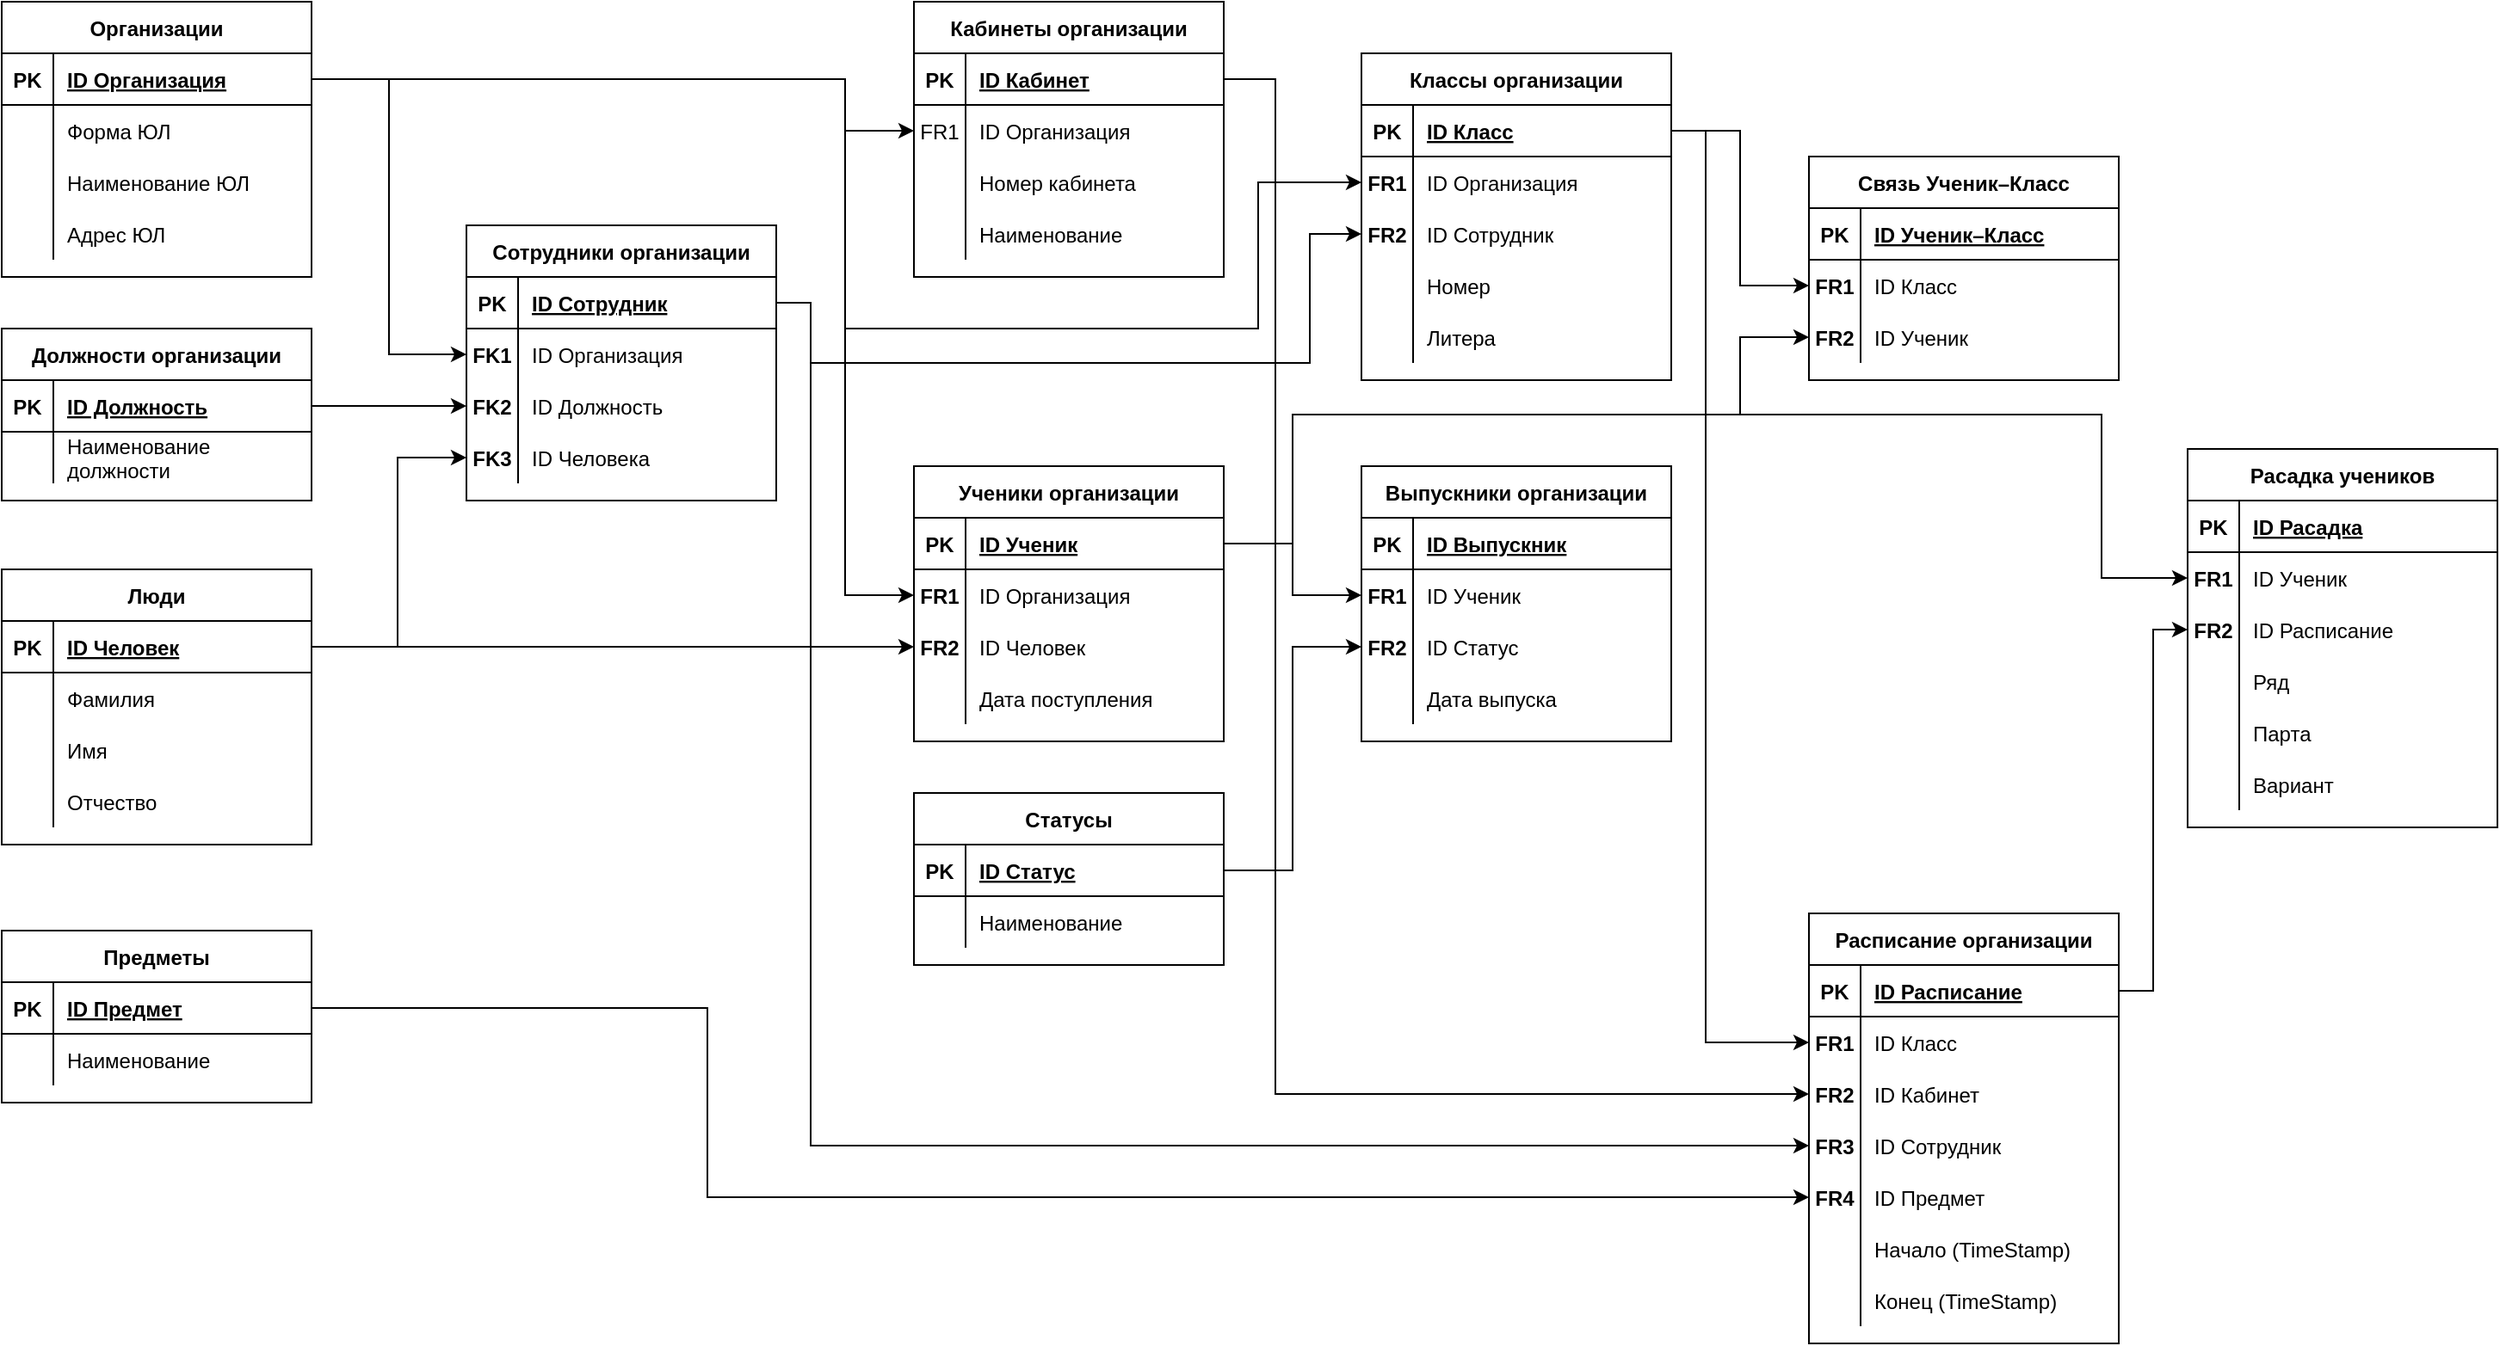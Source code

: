 <mxfile version="20.3.0" type="device"><diagram id="6P9uqz8-9Wtt4rsZdRzp" name="Страница 1"><mxGraphModel dx="1298" dy="945" grid="1" gridSize="10" guides="1" tooltips="1" connect="1" arrows="1" fold="1" page="1" pageScale="1" pageWidth="827" pageHeight="1169" background="#ffffff" math="0" shadow="0"><root><mxCell id="0"/><mxCell id="1" parent="0"/><mxCell id="CgBOuyueASJCzzArs4u8-1" value="Люди" style="shape=table;startSize=30;container=1;collapsible=1;childLayout=tableLayout;fixedRows=1;rowLines=0;fontStyle=1;align=center;resizeLast=1;" vertex="1" parent="1"><mxGeometry x="70" y="340" width="180" height="160" as="geometry"/></mxCell><mxCell id="CgBOuyueASJCzzArs4u8-2" value="" style="shape=tableRow;horizontal=0;startSize=0;swimlaneHead=0;swimlaneBody=0;fillColor=none;collapsible=0;dropTarget=0;points=[[0,0.5],[1,0.5]];portConstraint=eastwest;top=0;left=0;right=0;bottom=1;" vertex="1" parent="CgBOuyueASJCzzArs4u8-1"><mxGeometry y="30" width="180" height="30" as="geometry"/></mxCell><mxCell id="CgBOuyueASJCzzArs4u8-3" value="PK" style="shape=partialRectangle;connectable=0;fillColor=none;top=0;left=0;bottom=0;right=0;fontStyle=1;overflow=hidden;" vertex="1" parent="CgBOuyueASJCzzArs4u8-2"><mxGeometry width="30" height="30" as="geometry"><mxRectangle width="30" height="30" as="alternateBounds"/></mxGeometry></mxCell><mxCell id="CgBOuyueASJCzzArs4u8-4" value="ID Человек" style="shape=partialRectangle;connectable=0;fillColor=none;top=0;left=0;bottom=0;right=0;align=left;spacingLeft=6;fontStyle=5;overflow=hidden;" vertex="1" parent="CgBOuyueASJCzzArs4u8-2"><mxGeometry x="30" width="150" height="30" as="geometry"><mxRectangle width="150" height="30" as="alternateBounds"/></mxGeometry></mxCell><mxCell id="CgBOuyueASJCzzArs4u8-5" value="" style="shape=tableRow;horizontal=0;startSize=0;swimlaneHead=0;swimlaneBody=0;fillColor=none;collapsible=0;dropTarget=0;points=[[0,0.5],[1,0.5]];portConstraint=eastwest;top=0;left=0;right=0;bottom=0;" vertex="1" parent="CgBOuyueASJCzzArs4u8-1"><mxGeometry y="60" width="180" height="30" as="geometry"/></mxCell><mxCell id="CgBOuyueASJCzzArs4u8-6" value="" style="shape=partialRectangle;connectable=0;fillColor=none;top=0;left=0;bottom=0;right=0;editable=1;overflow=hidden;" vertex="1" parent="CgBOuyueASJCzzArs4u8-5"><mxGeometry width="30" height="30" as="geometry"><mxRectangle width="30" height="30" as="alternateBounds"/></mxGeometry></mxCell><mxCell id="CgBOuyueASJCzzArs4u8-7" value="Фамилия" style="shape=partialRectangle;connectable=0;fillColor=none;top=0;left=0;bottom=0;right=0;align=left;spacingLeft=6;overflow=hidden;" vertex="1" parent="CgBOuyueASJCzzArs4u8-5"><mxGeometry x="30" width="150" height="30" as="geometry"><mxRectangle width="150" height="30" as="alternateBounds"/></mxGeometry></mxCell><mxCell id="CgBOuyueASJCzzArs4u8-8" value="" style="shape=tableRow;horizontal=0;startSize=0;swimlaneHead=0;swimlaneBody=0;fillColor=none;collapsible=0;dropTarget=0;points=[[0,0.5],[1,0.5]];portConstraint=eastwest;top=0;left=0;right=0;bottom=0;" vertex="1" parent="CgBOuyueASJCzzArs4u8-1"><mxGeometry y="90" width="180" height="30" as="geometry"/></mxCell><mxCell id="CgBOuyueASJCzzArs4u8-9" value="" style="shape=partialRectangle;connectable=0;fillColor=none;top=0;left=0;bottom=0;right=0;editable=1;overflow=hidden;" vertex="1" parent="CgBOuyueASJCzzArs4u8-8"><mxGeometry width="30" height="30" as="geometry"><mxRectangle width="30" height="30" as="alternateBounds"/></mxGeometry></mxCell><mxCell id="CgBOuyueASJCzzArs4u8-10" value="Имя" style="shape=partialRectangle;connectable=0;fillColor=none;top=0;left=0;bottom=0;right=0;align=left;spacingLeft=6;overflow=hidden;" vertex="1" parent="CgBOuyueASJCzzArs4u8-8"><mxGeometry x="30" width="150" height="30" as="geometry"><mxRectangle width="150" height="30" as="alternateBounds"/></mxGeometry></mxCell><mxCell id="CgBOuyueASJCzzArs4u8-11" value="" style="shape=tableRow;horizontal=0;startSize=0;swimlaneHead=0;swimlaneBody=0;fillColor=none;collapsible=0;dropTarget=0;points=[[0,0.5],[1,0.5]];portConstraint=eastwest;top=0;left=0;right=0;bottom=0;" vertex="1" parent="CgBOuyueASJCzzArs4u8-1"><mxGeometry y="120" width="180" height="30" as="geometry"/></mxCell><mxCell id="CgBOuyueASJCzzArs4u8-12" value="" style="shape=partialRectangle;connectable=0;fillColor=none;top=0;left=0;bottom=0;right=0;editable=1;overflow=hidden;" vertex="1" parent="CgBOuyueASJCzzArs4u8-11"><mxGeometry width="30" height="30" as="geometry"><mxRectangle width="30" height="30" as="alternateBounds"/></mxGeometry></mxCell><mxCell id="CgBOuyueASJCzzArs4u8-13" value="Отчество" style="shape=partialRectangle;connectable=0;fillColor=none;top=0;left=0;bottom=0;right=0;align=left;spacingLeft=6;overflow=hidden;" vertex="1" parent="CgBOuyueASJCzzArs4u8-11"><mxGeometry x="30" width="150" height="30" as="geometry"><mxRectangle width="150" height="30" as="alternateBounds"/></mxGeometry></mxCell><mxCell id="CgBOuyueASJCzzArs4u8-14" value="Организации" style="shape=table;startSize=30;container=1;collapsible=1;childLayout=tableLayout;fixedRows=1;rowLines=0;fontStyle=1;align=center;resizeLast=1;" vertex="1" parent="1"><mxGeometry x="70" y="10" width="180" height="160" as="geometry"/></mxCell><mxCell id="CgBOuyueASJCzzArs4u8-15" value="" style="shape=tableRow;horizontal=0;startSize=0;swimlaneHead=0;swimlaneBody=0;fillColor=none;collapsible=0;dropTarget=0;points=[[0,0.5],[1,0.5]];portConstraint=eastwest;top=0;left=0;right=0;bottom=1;" vertex="1" parent="CgBOuyueASJCzzArs4u8-14"><mxGeometry y="30" width="180" height="30" as="geometry"/></mxCell><mxCell id="CgBOuyueASJCzzArs4u8-16" value="PK" style="shape=partialRectangle;connectable=0;fillColor=none;top=0;left=0;bottom=0;right=0;fontStyle=1;overflow=hidden;" vertex="1" parent="CgBOuyueASJCzzArs4u8-15"><mxGeometry width="30" height="30" as="geometry"><mxRectangle width="30" height="30" as="alternateBounds"/></mxGeometry></mxCell><mxCell id="CgBOuyueASJCzzArs4u8-17" value="ID Организация" style="shape=partialRectangle;connectable=0;fillColor=none;top=0;left=0;bottom=0;right=0;align=left;spacingLeft=6;fontStyle=5;overflow=hidden;" vertex="1" parent="CgBOuyueASJCzzArs4u8-15"><mxGeometry x="30" width="150" height="30" as="geometry"><mxRectangle width="150" height="30" as="alternateBounds"/></mxGeometry></mxCell><mxCell id="CgBOuyueASJCzzArs4u8-18" value="" style="shape=tableRow;horizontal=0;startSize=0;swimlaneHead=0;swimlaneBody=0;fillColor=none;collapsible=0;dropTarget=0;points=[[0,0.5],[1,0.5]];portConstraint=eastwest;top=0;left=0;right=0;bottom=0;" vertex="1" parent="CgBOuyueASJCzzArs4u8-14"><mxGeometry y="60" width="180" height="30" as="geometry"/></mxCell><mxCell id="CgBOuyueASJCzzArs4u8-19" value="" style="shape=partialRectangle;connectable=0;fillColor=none;top=0;left=0;bottom=0;right=0;editable=1;overflow=hidden;" vertex="1" parent="CgBOuyueASJCzzArs4u8-18"><mxGeometry width="30" height="30" as="geometry"><mxRectangle width="30" height="30" as="alternateBounds"/></mxGeometry></mxCell><mxCell id="CgBOuyueASJCzzArs4u8-20" value="Форма ЮЛ" style="shape=partialRectangle;connectable=0;fillColor=none;top=0;left=0;bottom=0;right=0;align=left;spacingLeft=6;overflow=hidden;" vertex="1" parent="CgBOuyueASJCzzArs4u8-18"><mxGeometry x="30" width="150" height="30" as="geometry"><mxRectangle width="150" height="30" as="alternateBounds"/></mxGeometry></mxCell><mxCell id="CgBOuyueASJCzzArs4u8-21" value="" style="shape=tableRow;horizontal=0;startSize=0;swimlaneHead=0;swimlaneBody=0;fillColor=none;collapsible=0;dropTarget=0;points=[[0,0.5],[1,0.5]];portConstraint=eastwest;top=0;left=0;right=0;bottom=0;" vertex="1" parent="CgBOuyueASJCzzArs4u8-14"><mxGeometry y="90" width="180" height="30" as="geometry"/></mxCell><mxCell id="CgBOuyueASJCzzArs4u8-22" value="" style="shape=partialRectangle;connectable=0;fillColor=none;top=0;left=0;bottom=0;right=0;editable=1;overflow=hidden;" vertex="1" parent="CgBOuyueASJCzzArs4u8-21"><mxGeometry width="30" height="30" as="geometry"><mxRectangle width="30" height="30" as="alternateBounds"/></mxGeometry></mxCell><mxCell id="CgBOuyueASJCzzArs4u8-23" value="Наименование ЮЛ" style="shape=partialRectangle;connectable=0;fillColor=none;top=0;left=0;bottom=0;right=0;align=left;spacingLeft=6;overflow=hidden;" vertex="1" parent="CgBOuyueASJCzzArs4u8-21"><mxGeometry x="30" width="150" height="30" as="geometry"><mxRectangle width="150" height="30" as="alternateBounds"/></mxGeometry></mxCell><mxCell id="CgBOuyueASJCzzArs4u8-24" value="" style="shape=tableRow;horizontal=0;startSize=0;swimlaneHead=0;swimlaneBody=0;fillColor=none;collapsible=0;dropTarget=0;points=[[0,0.5],[1,0.5]];portConstraint=eastwest;top=0;left=0;right=0;bottom=0;" vertex="1" parent="CgBOuyueASJCzzArs4u8-14"><mxGeometry y="120" width="180" height="30" as="geometry"/></mxCell><mxCell id="CgBOuyueASJCzzArs4u8-25" value="" style="shape=partialRectangle;connectable=0;fillColor=none;top=0;left=0;bottom=0;right=0;editable=1;overflow=hidden;" vertex="1" parent="CgBOuyueASJCzzArs4u8-24"><mxGeometry width="30" height="30" as="geometry"><mxRectangle width="30" height="30" as="alternateBounds"/></mxGeometry></mxCell><mxCell id="CgBOuyueASJCzzArs4u8-26" value="Адрес ЮЛ" style="shape=partialRectangle;connectable=0;fillColor=none;top=0;left=0;bottom=0;right=0;align=left;spacingLeft=6;overflow=hidden;" vertex="1" parent="CgBOuyueASJCzzArs4u8-24"><mxGeometry x="30" width="150" height="30" as="geometry"><mxRectangle width="150" height="30" as="alternateBounds"/></mxGeometry></mxCell><mxCell id="CgBOuyueASJCzzArs4u8-27" value="Должности организации" style="shape=table;startSize=30;container=1;collapsible=1;childLayout=tableLayout;fixedRows=1;rowLines=0;fontStyle=1;align=center;resizeLast=1;" vertex="1" parent="1"><mxGeometry x="70" y="200" width="180" height="100" as="geometry"/></mxCell><mxCell id="CgBOuyueASJCzzArs4u8-28" value="" style="shape=tableRow;horizontal=0;startSize=0;swimlaneHead=0;swimlaneBody=0;fillColor=none;collapsible=0;dropTarget=0;points=[[0,0.5],[1,0.5]];portConstraint=eastwest;top=0;left=0;right=0;bottom=1;" vertex="1" parent="CgBOuyueASJCzzArs4u8-27"><mxGeometry y="30" width="180" height="30" as="geometry"/></mxCell><mxCell id="CgBOuyueASJCzzArs4u8-29" value="PK" style="shape=partialRectangle;connectable=0;fillColor=none;top=0;left=0;bottom=0;right=0;fontStyle=1;overflow=hidden;" vertex="1" parent="CgBOuyueASJCzzArs4u8-28"><mxGeometry width="30" height="30" as="geometry"><mxRectangle width="30" height="30" as="alternateBounds"/></mxGeometry></mxCell><mxCell id="CgBOuyueASJCzzArs4u8-30" value="ID Должность" style="shape=partialRectangle;connectable=0;fillColor=none;top=0;left=0;bottom=0;right=0;align=left;spacingLeft=6;fontStyle=5;overflow=hidden;" vertex="1" parent="CgBOuyueASJCzzArs4u8-28"><mxGeometry x="30" width="150" height="30" as="geometry"><mxRectangle width="150" height="30" as="alternateBounds"/></mxGeometry></mxCell><mxCell id="CgBOuyueASJCzzArs4u8-31" value="" style="shape=tableRow;horizontal=0;startSize=0;swimlaneHead=0;swimlaneBody=0;fillColor=none;collapsible=0;dropTarget=0;points=[[0,0.5],[1,0.5]];portConstraint=eastwest;top=0;left=0;right=0;bottom=0;" vertex="1" parent="CgBOuyueASJCzzArs4u8-27"><mxGeometry y="60" width="180" height="30" as="geometry"/></mxCell><mxCell id="CgBOuyueASJCzzArs4u8-32" value="" style="shape=partialRectangle;connectable=0;fillColor=none;top=0;left=0;bottom=0;right=0;editable=1;overflow=hidden;" vertex="1" parent="CgBOuyueASJCzzArs4u8-31"><mxGeometry width="30" height="30" as="geometry"><mxRectangle width="30" height="30" as="alternateBounds"/></mxGeometry></mxCell><mxCell id="CgBOuyueASJCzzArs4u8-33" value="Наименование&#10;должности" style="shape=partialRectangle;connectable=0;fillColor=none;top=0;left=0;bottom=0;right=0;align=left;spacingLeft=6;overflow=hidden;" vertex="1" parent="CgBOuyueASJCzzArs4u8-31"><mxGeometry x="30" width="150" height="30" as="geometry"><mxRectangle width="150" height="30" as="alternateBounds"/></mxGeometry></mxCell><mxCell id="CgBOuyueASJCzzArs4u8-41" value="Сотрудники организации" style="shape=table;startSize=30;container=1;collapsible=1;childLayout=tableLayout;fixedRows=1;rowLines=0;fontStyle=1;align=center;resizeLast=1;" vertex="1" parent="1"><mxGeometry x="340" y="140" width="180" height="160" as="geometry"/></mxCell><mxCell id="CgBOuyueASJCzzArs4u8-42" value="" style="shape=tableRow;horizontal=0;startSize=0;swimlaneHead=0;swimlaneBody=0;fillColor=none;collapsible=0;dropTarget=0;points=[[0,0.5],[1,0.5]];portConstraint=eastwest;top=0;left=0;right=0;bottom=1;" vertex="1" parent="CgBOuyueASJCzzArs4u8-41"><mxGeometry y="30" width="180" height="30" as="geometry"/></mxCell><mxCell id="CgBOuyueASJCzzArs4u8-43" value="PK" style="shape=partialRectangle;connectable=0;fillColor=none;top=0;left=0;bottom=0;right=0;fontStyle=1;overflow=hidden;" vertex="1" parent="CgBOuyueASJCzzArs4u8-42"><mxGeometry width="30" height="30" as="geometry"><mxRectangle width="30" height="30" as="alternateBounds"/></mxGeometry></mxCell><mxCell id="CgBOuyueASJCzzArs4u8-44" value="ID Сотрудник" style="shape=partialRectangle;connectable=0;fillColor=none;top=0;left=0;bottom=0;right=0;align=left;spacingLeft=6;fontStyle=5;overflow=hidden;" vertex="1" parent="CgBOuyueASJCzzArs4u8-42"><mxGeometry x="30" width="150" height="30" as="geometry"><mxRectangle width="150" height="30" as="alternateBounds"/></mxGeometry></mxCell><mxCell id="CgBOuyueASJCzzArs4u8-45" value="" style="shape=tableRow;horizontal=0;startSize=0;swimlaneHead=0;swimlaneBody=0;fillColor=none;collapsible=0;dropTarget=0;points=[[0,0.5],[1,0.5]];portConstraint=eastwest;top=0;left=0;right=0;bottom=0;" vertex="1" parent="CgBOuyueASJCzzArs4u8-41"><mxGeometry y="60" width="180" height="30" as="geometry"/></mxCell><mxCell id="CgBOuyueASJCzzArs4u8-46" value="FK1" style="shape=partialRectangle;connectable=0;fillColor=none;top=0;left=0;bottom=0;right=0;editable=1;overflow=hidden;fontStyle=1" vertex="1" parent="CgBOuyueASJCzzArs4u8-45"><mxGeometry width="30" height="30" as="geometry"><mxRectangle width="30" height="30" as="alternateBounds"/></mxGeometry></mxCell><mxCell id="CgBOuyueASJCzzArs4u8-47" value="ID Организация" style="shape=partialRectangle;connectable=0;fillColor=none;top=0;left=0;bottom=0;right=0;align=left;spacingLeft=6;overflow=hidden;" vertex="1" parent="CgBOuyueASJCzzArs4u8-45"><mxGeometry x="30" width="150" height="30" as="geometry"><mxRectangle width="150" height="30" as="alternateBounds"/></mxGeometry></mxCell><mxCell id="CgBOuyueASJCzzArs4u8-48" value="" style="shape=tableRow;horizontal=0;startSize=0;swimlaneHead=0;swimlaneBody=0;fillColor=none;collapsible=0;dropTarget=0;points=[[0,0.5],[1,0.5]];portConstraint=eastwest;top=0;left=0;right=0;bottom=0;" vertex="1" parent="CgBOuyueASJCzzArs4u8-41"><mxGeometry y="90" width="180" height="30" as="geometry"/></mxCell><mxCell id="CgBOuyueASJCzzArs4u8-49" value="FK2" style="shape=partialRectangle;connectable=0;fillColor=none;top=0;left=0;bottom=0;right=0;editable=1;overflow=hidden;fontStyle=1" vertex="1" parent="CgBOuyueASJCzzArs4u8-48"><mxGeometry width="30" height="30" as="geometry"><mxRectangle width="30" height="30" as="alternateBounds"/></mxGeometry></mxCell><mxCell id="CgBOuyueASJCzzArs4u8-50" value="ID Должность" style="shape=partialRectangle;connectable=0;fillColor=none;top=0;left=0;bottom=0;right=0;align=left;spacingLeft=6;overflow=hidden;" vertex="1" parent="CgBOuyueASJCzzArs4u8-48"><mxGeometry x="30" width="150" height="30" as="geometry"><mxRectangle width="150" height="30" as="alternateBounds"/></mxGeometry></mxCell><mxCell id="CgBOuyueASJCzzArs4u8-51" value="" style="shape=tableRow;horizontal=0;startSize=0;swimlaneHead=0;swimlaneBody=0;fillColor=none;collapsible=0;dropTarget=0;points=[[0,0.5],[1,0.5]];portConstraint=eastwest;top=0;left=0;right=0;bottom=0;" vertex="1" parent="CgBOuyueASJCzzArs4u8-41"><mxGeometry y="120" width="180" height="30" as="geometry"/></mxCell><mxCell id="CgBOuyueASJCzzArs4u8-52" value="FK3" style="shape=partialRectangle;connectable=0;fillColor=none;top=0;left=0;bottom=0;right=0;editable=1;overflow=hidden;fontStyle=1" vertex="1" parent="CgBOuyueASJCzzArs4u8-51"><mxGeometry width="30" height="30" as="geometry"><mxRectangle width="30" height="30" as="alternateBounds"/></mxGeometry></mxCell><mxCell id="CgBOuyueASJCzzArs4u8-53" value="ID Человека" style="shape=partialRectangle;connectable=0;fillColor=none;top=0;left=0;bottom=0;right=0;align=left;spacingLeft=6;overflow=hidden;" vertex="1" parent="CgBOuyueASJCzzArs4u8-51"><mxGeometry x="30" width="150" height="30" as="geometry"><mxRectangle width="150" height="30" as="alternateBounds"/></mxGeometry></mxCell><mxCell id="CgBOuyueASJCzzArs4u8-54" style="edgeStyle=orthogonalEdgeStyle;rounded=0;orthogonalLoop=1;jettySize=auto;html=1;entryX=0;entryY=0.5;entryDx=0;entryDy=0;" edge="1" parent="1" source="CgBOuyueASJCzzArs4u8-15" target="CgBOuyueASJCzzArs4u8-45"><mxGeometry relative="1" as="geometry"/></mxCell><mxCell id="CgBOuyueASJCzzArs4u8-55" style="edgeStyle=orthogonalEdgeStyle;rounded=0;orthogonalLoop=1;jettySize=auto;html=1;entryX=0;entryY=0.5;entryDx=0;entryDy=0;" edge="1" parent="1" source="CgBOuyueASJCzzArs4u8-28" target="CgBOuyueASJCzzArs4u8-48"><mxGeometry relative="1" as="geometry"/></mxCell><mxCell id="CgBOuyueASJCzzArs4u8-56" style="edgeStyle=orthogonalEdgeStyle;rounded=0;orthogonalLoop=1;jettySize=auto;html=1;entryX=0;entryY=0.5;entryDx=0;entryDy=0;" edge="1" parent="1" source="CgBOuyueASJCzzArs4u8-2" target="CgBOuyueASJCzzArs4u8-51"><mxGeometry relative="1" as="geometry"><Array as="points"><mxPoint x="300" y="385"/><mxPoint x="300" y="275"/></Array></mxGeometry></mxCell><mxCell id="CgBOuyueASJCzzArs4u8-61" value="Ученики организации" style="shape=table;startSize=30;container=1;collapsible=1;childLayout=tableLayout;fixedRows=1;rowLines=0;fontStyle=1;align=center;resizeLast=1;" vertex="1" parent="1"><mxGeometry x="600" y="280" width="180" height="160" as="geometry"/></mxCell><mxCell id="CgBOuyueASJCzzArs4u8-62" value="" style="shape=tableRow;horizontal=0;startSize=0;swimlaneHead=0;swimlaneBody=0;fillColor=none;collapsible=0;dropTarget=0;points=[[0,0.5],[1,0.5]];portConstraint=eastwest;top=0;left=0;right=0;bottom=1;" vertex="1" parent="CgBOuyueASJCzzArs4u8-61"><mxGeometry y="30" width="180" height="30" as="geometry"/></mxCell><mxCell id="CgBOuyueASJCzzArs4u8-63" value="PK" style="shape=partialRectangle;connectable=0;fillColor=none;top=0;left=0;bottom=0;right=0;fontStyle=1;overflow=hidden;" vertex="1" parent="CgBOuyueASJCzzArs4u8-62"><mxGeometry width="30" height="30" as="geometry"><mxRectangle width="30" height="30" as="alternateBounds"/></mxGeometry></mxCell><mxCell id="CgBOuyueASJCzzArs4u8-64" value="ID Ученик" style="shape=partialRectangle;connectable=0;fillColor=none;top=0;left=0;bottom=0;right=0;align=left;spacingLeft=6;fontStyle=5;overflow=hidden;" vertex="1" parent="CgBOuyueASJCzzArs4u8-62"><mxGeometry x="30" width="150" height="30" as="geometry"><mxRectangle width="150" height="30" as="alternateBounds"/></mxGeometry></mxCell><mxCell id="CgBOuyueASJCzzArs4u8-65" value="" style="shape=tableRow;horizontal=0;startSize=0;swimlaneHead=0;swimlaneBody=0;fillColor=none;collapsible=0;dropTarget=0;points=[[0,0.5],[1,0.5]];portConstraint=eastwest;top=0;left=0;right=0;bottom=0;" vertex="1" parent="CgBOuyueASJCzzArs4u8-61"><mxGeometry y="60" width="180" height="30" as="geometry"/></mxCell><mxCell id="CgBOuyueASJCzzArs4u8-66" value="FR1" style="shape=partialRectangle;connectable=0;fillColor=none;top=0;left=0;bottom=0;right=0;editable=1;overflow=hidden;fontStyle=1" vertex="1" parent="CgBOuyueASJCzzArs4u8-65"><mxGeometry width="30" height="30" as="geometry"><mxRectangle width="30" height="30" as="alternateBounds"/></mxGeometry></mxCell><mxCell id="CgBOuyueASJCzzArs4u8-67" value="ID Организация" style="shape=partialRectangle;connectable=0;fillColor=none;top=0;left=0;bottom=0;right=0;align=left;spacingLeft=6;overflow=hidden;" vertex="1" parent="CgBOuyueASJCzzArs4u8-65"><mxGeometry x="30" width="150" height="30" as="geometry"><mxRectangle width="150" height="30" as="alternateBounds"/></mxGeometry></mxCell><mxCell id="CgBOuyueASJCzzArs4u8-68" value="" style="shape=tableRow;horizontal=0;startSize=0;swimlaneHead=0;swimlaneBody=0;fillColor=none;collapsible=0;dropTarget=0;points=[[0,0.5],[1,0.5]];portConstraint=eastwest;top=0;left=0;right=0;bottom=0;" vertex="1" parent="CgBOuyueASJCzzArs4u8-61"><mxGeometry y="90" width="180" height="30" as="geometry"/></mxCell><mxCell id="CgBOuyueASJCzzArs4u8-69" value="FR2" style="shape=partialRectangle;connectable=0;fillColor=none;top=0;left=0;bottom=0;right=0;editable=1;overflow=hidden;fontStyle=1" vertex="1" parent="CgBOuyueASJCzzArs4u8-68"><mxGeometry width="30" height="30" as="geometry"><mxRectangle width="30" height="30" as="alternateBounds"/></mxGeometry></mxCell><mxCell id="CgBOuyueASJCzzArs4u8-70" value="ID Человек" style="shape=partialRectangle;connectable=0;fillColor=none;top=0;left=0;bottom=0;right=0;align=left;spacingLeft=6;overflow=hidden;" vertex="1" parent="CgBOuyueASJCzzArs4u8-68"><mxGeometry x="30" width="150" height="30" as="geometry"><mxRectangle width="150" height="30" as="alternateBounds"/></mxGeometry></mxCell><mxCell id="CgBOuyueASJCzzArs4u8-71" value="" style="shape=tableRow;horizontal=0;startSize=0;swimlaneHead=0;swimlaneBody=0;fillColor=none;collapsible=0;dropTarget=0;points=[[0,0.5],[1,0.5]];portConstraint=eastwest;top=0;left=0;right=0;bottom=0;" vertex="1" parent="CgBOuyueASJCzzArs4u8-61"><mxGeometry y="120" width="180" height="30" as="geometry"/></mxCell><mxCell id="CgBOuyueASJCzzArs4u8-72" value="" style="shape=partialRectangle;connectable=0;fillColor=none;top=0;left=0;bottom=0;right=0;editable=1;overflow=hidden;" vertex="1" parent="CgBOuyueASJCzzArs4u8-71"><mxGeometry width="30" height="30" as="geometry"><mxRectangle width="30" height="30" as="alternateBounds"/></mxGeometry></mxCell><mxCell id="CgBOuyueASJCzzArs4u8-73" value="Дата поступления" style="shape=partialRectangle;connectable=0;fillColor=none;top=0;left=0;bottom=0;right=0;align=left;spacingLeft=6;overflow=hidden;" vertex="1" parent="CgBOuyueASJCzzArs4u8-71"><mxGeometry x="30" width="150" height="30" as="geometry"><mxRectangle width="150" height="30" as="alternateBounds"/></mxGeometry></mxCell><mxCell id="CgBOuyueASJCzzArs4u8-75" style="edgeStyle=orthogonalEdgeStyle;rounded=0;orthogonalLoop=1;jettySize=auto;html=1;entryX=0;entryY=0.5;entryDx=0;entryDy=0;" edge="1" parent="1" source="CgBOuyueASJCzzArs4u8-2" target="CgBOuyueASJCzzArs4u8-68"><mxGeometry relative="1" as="geometry"><Array as="points"><mxPoint x="580" y="385"/><mxPoint x="580" y="385"/></Array></mxGeometry></mxCell><mxCell id="CgBOuyueASJCzzArs4u8-76" value="Выпускники организации" style="shape=table;startSize=30;container=1;collapsible=1;childLayout=tableLayout;fixedRows=1;rowLines=0;fontStyle=1;align=center;resizeLast=1;" vertex="1" parent="1"><mxGeometry x="860" y="280" width="180" height="160" as="geometry"/></mxCell><mxCell id="CgBOuyueASJCzzArs4u8-77" value="" style="shape=tableRow;horizontal=0;startSize=0;swimlaneHead=0;swimlaneBody=0;fillColor=none;collapsible=0;dropTarget=0;points=[[0,0.5],[1,0.5]];portConstraint=eastwest;top=0;left=0;right=0;bottom=1;" vertex="1" parent="CgBOuyueASJCzzArs4u8-76"><mxGeometry y="30" width="180" height="30" as="geometry"/></mxCell><mxCell id="CgBOuyueASJCzzArs4u8-78" value="PK" style="shape=partialRectangle;connectable=0;fillColor=none;top=0;left=0;bottom=0;right=0;fontStyle=1;overflow=hidden;" vertex="1" parent="CgBOuyueASJCzzArs4u8-77"><mxGeometry width="30" height="30" as="geometry"><mxRectangle width="30" height="30" as="alternateBounds"/></mxGeometry></mxCell><mxCell id="CgBOuyueASJCzzArs4u8-79" value="ID Выпускник" style="shape=partialRectangle;connectable=0;fillColor=none;top=0;left=0;bottom=0;right=0;align=left;spacingLeft=6;fontStyle=5;overflow=hidden;" vertex="1" parent="CgBOuyueASJCzzArs4u8-77"><mxGeometry x="30" width="150" height="30" as="geometry"><mxRectangle width="150" height="30" as="alternateBounds"/></mxGeometry></mxCell><mxCell id="CgBOuyueASJCzzArs4u8-80" value="" style="shape=tableRow;horizontal=0;startSize=0;swimlaneHead=0;swimlaneBody=0;fillColor=none;collapsible=0;dropTarget=0;points=[[0,0.5],[1,0.5]];portConstraint=eastwest;top=0;left=0;right=0;bottom=0;" vertex="1" parent="CgBOuyueASJCzzArs4u8-76"><mxGeometry y="60" width="180" height="30" as="geometry"/></mxCell><mxCell id="CgBOuyueASJCzzArs4u8-81" value="FR1" style="shape=partialRectangle;connectable=0;fillColor=none;top=0;left=0;bottom=0;right=0;editable=1;overflow=hidden;fontStyle=1" vertex="1" parent="CgBOuyueASJCzzArs4u8-80"><mxGeometry width="30" height="30" as="geometry"><mxRectangle width="30" height="30" as="alternateBounds"/></mxGeometry></mxCell><mxCell id="CgBOuyueASJCzzArs4u8-82" value="ID Ученик" style="shape=partialRectangle;connectable=0;fillColor=none;top=0;left=0;bottom=0;right=0;align=left;spacingLeft=6;overflow=hidden;" vertex="1" parent="CgBOuyueASJCzzArs4u8-80"><mxGeometry x="30" width="150" height="30" as="geometry"><mxRectangle width="150" height="30" as="alternateBounds"/></mxGeometry></mxCell><mxCell id="CgBOuyueASJCzzArs4u8-86" value="" style="shape=tableRow;horizontal=0;startSize=0;swimlaneHead=0;swimlaneBody=0;fillColor=none;collapsible=0;dropTarget=0;points=[[0,0.5],[1,0.5]];portConstraint=eastwest;top=0;left=0;right=0;bottom=0;" vertex="1" parent="CgBOuyueASJCzzArs4u8-76"><mxGeometry y="90" width="180" height="30" as="geometry"/></mxCell><mxCell id="CgBOuyueASJCzzArs4u8-87" value="FR2" style="shape=partialRectangle;connectable=0;fillColor=none;top=0;left=0;bottom=0;right=0;editable=1;overflow=hidden;fontStyle=1" vertex="1" parent="CgBOuyueASJCzzArs4u8-86"><mxGeometry width="30" height="30" as="geometry"><mxRectangle width="30" height="30" as="alternateBounds"/></mxGeometry></mxCell><mxCell id="CgBOuyueASJCzzArs4u8-88" value="ID Статус" style="shape=partialRectangle;connectable=0;fillColor=none;top=0;left=0;bottom=0;right=0;align=left;spacingLeft=6;overflow=hidden;" vertex="1" parent="CgBOuyueASJCzzArs4u8-86"><mxGeometry x="30" width="150" height="30" as="geometry"><mxRectangle width="150" height="30" as="alternateBounds"/></mxGeometry></mxCell><mxCell id="CgBOuyueASJCzzArs4u8-83" value="" style="shape=tableRow;horizontal=0;startSize=0;swimlaneHead=0;swimlaneBody=0;fillColor=none;collapsible=0;dropTarget=0;points=[[0,0.5],[1,0.5]];portConstraint=eastwest;top=0;left=0;right=0;bottom=0;" vertex="1" parent="CgBOuyueASJCzzArs4u8-76"><mxGeometry y="120" width="180" height="30" as="geometry"/></mxCell><mxCell id="CgBOuyueASJCzzArs4u8-84" value="" style="shape=partialRectangle;connectable=0;fillColor=none;top=0;left=0;bottom=0;right=0;editable=1;overflow=hidden;" vertex="1" parent="CgBOuyueASJCzzArs4u8-83"><mxGeometry width="30" height="30" as="geometry"><mxRectangle width="30" height="30" as="alternateBounds"/></mxGeometry></mxCell><mxCell id="CgBOuyueASJCzzArs4u8-85" value="Дата выпуска" style="shape=partialRectangle;connectable=0;fillColor=none;top=0;left=0;bottom=0;right=0;align=left;spacingLeft=6;overflow=hidden;" vertex="1" parent="CgBOuyueASJCzzArs4u8-83"><mxGeometry x="30" width="150" height="30" as="geometry"><mxRectangle width="150" height="30" as="alternateBounds"/></mxGeometry></mxCell><mxCell id="CgBOuyueASJCzzArs4u8-89" style="edgeStyle=orthogonalEdgeStyle;rounded=0;orthogonalLoop=1;jettySize=auto;html=1;entryX=0;entryY=0.5;entryDx=0;entryDy=0;" edge="1" parent="1" source="CgBOuyueASJCzzArs4u8-62" target="CgBOuyueASJCzzArs4u8-80"><mxGeometry relative="1" as="geometry"/></mxCell><mxCell id="CgBOuyueASJCzzArs4u8-90" value="Статусы" style="shape=table;startSize=30;container=1;collapsible=1;childLayout=tableLayout;fixedRows=1;rowLines=0;fontStyle=1;align=center;resizeLast=1;" vertex="1" parent="1"><mxGeometry x="600" y="470" width="180" height="100" as="geometry"/></mxCell><mxCell id="CgBOuyueASJCzzArs4u8-91" value="" style="shape=tableRow;horizontal=0;startSize=0;swimlaneHead=0;swimlaneBody=0;fillColor=none;collapsible=0;dropTarget=0;points=[[0,0.5],[1,0.5]];portConstraint=eastwest;top=0;left=0;right=0;bottom=1;" vertex="1" parent="CgBOuyueASJCzzArs4u8-90"><mxGeometry y="30" width="180" height="30" as="geometry"/></mxCell><mxCell id="CgBOuyueASJCzzArs4u8-92" value="PK" style="shape=partialRectangle;connectable=0;fillColor=none;top=0;left=0;bottom=0;right=0;fontStyle=1;overflow=hidden;" vertex="1" parent="CgBOuyueASJCzzArs4u8-91"><mxGeometry width="30" height="30" as="geometry"><mxRectangle width="30" height="30" as="alternateBounds"/></mxGeometry></mxCell><mxCell id="CgBOuyueASJCzzArs4u8-93" value="ID Статус" style="shape=partialRectangle;connectable=0;fillColor=none;top=0;left=0;bottom=0;right=0;align=left;spacingLeft=6;fontStyle=5;overflow=hidden;" vertex="1" parent="CgBOuyueASJCzzArs4u8-91"><mxGeometry x="30" width="150" height="30" as="geometry"><mxRectangle width="150" height="30" as="alternateBounds"/></mxGeometry></mxCell><mxCell id="CgBOuyueASJCzzArs4u8-94" value="" style="shape=tableRow;horizontal=0;startSize=0;swimlaneHead=0;swimlaneBody=0;fillColor=none;collapsible=0;dropTarget=0;points=[[0,0.5],[1,0.5]];portConstraint=eastwest;top=0;left=0;right=0;bottom=0;" vertex="1" parent="CgBOuyueASJCzzArs4u8-90"><mxGeometry y="60" width="180" height="30" as="geometry"/></mxCell><mxCell id="CgBOuyueASJCzzArs4u8-95" value="" style="shape=partialRectangle;connectable=0;fillColor=none;top=0;left=0;bottom=0;right=0;editable=1;overflow=hidden;" vertex="1" parent="CgBOuyueASJCzzArs4u8-94"><mxGeometry width="30" height="30" as="geometry"><mxRectangle width="30" height="30" as="alternateBounds"/></mxGeometry></mxCell><mxCell id="CgBOuyueASJCzzArs4u8-96" value="Наименование" style="shape=partialRectangle;connectable=0;fillColor=none;top=0;left=0;bottom=0;right=0;align=left;spacingLeft=6;overflow=hidden;" vertex="1" parent="CgBOuyueASJCzzArs4u8-94"><mxGeometry x="30" width="150" height="30" as="geometry"><mxRectangle width="150" height="30" as="alternateBounds"/></mxGeometry></mxCell><mxCell id="CgBOuyueASJCzzArs4u8-103" style="edgeStyle=orthogonalEdgeStyle;rounded=0;orthogonalLoop=1;jettySize=auto;html=1;entryX=0;entryY=0.5;entryDx=0;entryDy=0;" edge="1" parent="1" source="CgBOuyueASJCzzArs4u8-91" target="CgBOuyueASJCzzArs4u8-86"><mxGeometry relative="1" as="geometry"/></mxCell><mxCell id="CgBOuyueASJCzzArs4u8-104" value="Кабинеты организации" style="shape=table;startSize=30;container=1;collapsible=1;childLayout=tableLayout;fixedRows=1;rowLines=0;fontStyle=1;align=center;resizeLast=1;" vertex="1" parent="1"><mxGeometry x="600" y="10" width="180" height="160" as="geometry"/></mxCell><mxCell id="CgBOuyueASJCzzArs4u8-105" value="" style="shape=tableRow;horizontal=0;startSize=0;swimlaneHead=0;swimlaneBody=0;fillColor=none;collapsible=0;dropTarget=0;points=[[0,0.5],[1,0.5]];portConstraint=eastwest;top=0;left=0;right=0;bottom=1;" vertex="1" parent="CgBOuyueASJCzzArs4u8-104"><mxGeometry y="30" width="180" height="30" as="geometry"/></mxCell><mxCell id="CgBOuyueASJCzzArs4u8-106" value="PK" style="shape=partialRectangle;connectable=0;fillColor=none;top=0;left=0;bottom=0;right=0;fontStyle=1;overflow=hidden;" vertex="1" parent="CgBOuyueASJCzzArs4u8-105"><mxGeometry width="30" height="30" as="geometry"><mxRectangle width="30" height="30" as="alternateBounds"/></mxGeometry></mxCell><mxCell id="CgBOuyueASJCzzArs4u8-107" value="ID Кабинет" style="shape=partialRectangle;connectable=0;fillColor=none;top=0;left=0;bottom=0;right=0;align=left;spacingLeft=6;fontStyle=5;overflow=hidden;" vertex="1" parent="CgBOuyueASJCzzArs4u8-105"><mxGeometry x="30" width="150" height="30" as="geometry"><mxRectangle width="150" height="30" as="alternateBounds"/></mxGeometry></mxCell><mxCell id="CgBOuyueASJCzzArs4u8-108" value="" style="shape=tableRow;horizontal=0;startSize=0;swimlaneHead=0;swimlaneBody=0;fillColor=none;collapsible=0;dropTarget=0;points=[[0,0.5],[1,0.5]];portConstraint=eastwest;top=0;left=0;right=0;bottom=0;" vertex="1" parent="CgBOuyueASJCzzArs4u8-104"><mxGeometry y="60" width="180" height="30" as="geometry"/></mxCell><mxCell id="CgBOuyueASJCzzArs4u8-109" value="FR1" style="shape=partialRectangle;connectable=0;fillColor=none;top=0;left=0;bottom=0;right=0;editable=1;overflow=hidden;" vertex="1" parent="CgBOuyueASJCzzArs4u8-108"><mxGeometry width="30" height="30" as="geometry"><mxRectangle width="30" height="30" as="alternateBounds"/></mxGeometry></mxCell><mxCell id="CgBOuyueASJCzzArs4u8-110" value="ID Организация" style="shape=partialRectangle;connectable=0;fillColor=none;top=0;left=0;bottom=0;right=0;align=left;spacingLeft=6;overflow=hidden;" vertex="1" parent="CgBOuyueASJCzzArs4u8-108"><mxGeometry x="30" width="150" height="30" as="geometry"><mxRectangle width="150" height="30" as="alternateBounds"/></mxGeometry></mxCell><mxCell id="CgBOuyueASJCzzArs4u8-111" value="" style="shape=tableRow;horizontal=0;startSize=0;swimlaneHead=0;swimlaneBody=0;fillColor=none;collapsible=0;dropTarget=0;points=[[0,0.5],[1,0.5]];portConstraint=eastwest;top=0;left=0;right=0;bottom=0;" vertex="1" parent="CgBOuyueASJCzzArs4u8-104"><mxGeometry y="90" width="180" height="30" as="geometry"/></mxCell><mxCell id="CgBOuyueASJCzzArs4u8-112" value="" style="shape=partialRectangle;connectable=0;fillColor=none;top=0;left=0;bottom=0;right=0;editable=1;overflow=hidden;" vertex="1" parent="CgBOuyueASJCzzArs4u8-111"><mxGeometry width="30" height="30" as="geometry"><mxRectangle width="30" height="30" as="alternateBounds"/></mxGeometry></mxCell><mxCell id="CgBOuyueASJCzzArs4u8-113" value="Номер кабинета" style="shape=partialRectangle;connectable=0;fillColor=none;top=0;left=0;bottom=0;right=0;align=left;spacingLeft=6;overflow=hidden;" vertex="1" parent="CgBOuyueASJCzzArs4u8-111"><mxGeometry x="30" width="150" height="30" as="geometry"><mxRectangle width="150" height="30" as="alternateBounds"/></mxGeometry></mxCell><mxCell id="CgBOuyueASJCzzArs4u8-114" value="" style="shape=tableRow;horizontal=0;startSize=0;swimlaneHead=0;swimlaneBody=0;fillColor=none;collapsible=0;dropTarget=0;points=[[0,0.5],[1,0.5]];portConstraint=eastwest;top=0;left=0;right=0;bottom=0;" vertex="1" parent="CgBOuyueASJCzzArs4u8-104"><mxGeometry y="120" width="180" height="30" as="geometry"/></mxCell><mxCell id="CgBOuyueASJCzzArs4u8-115" value="" style="shape=partialRectangle;connectable=0;fillColor=none;top=0;left=0;bottom=0;right=0;editable=1;overflow=hidden;" vertex="1" parent="CgBOuyueASJCzzArs4u8-114"><mxGeometry width="30" height="30" as="geometry"><mxRectangle width="30" height="30" as="alternateBounds"/></mxGeometry></mxCell><mxCell id="CgBOuyueASJCzzArs4u8-116" value="Наименование" style="shape=partialRectangle;connectable=0;fillColor=none;top=0;left=0;bottom=0;right=0;align=left;spacingLeft=6;overflow=hidden;" vertex="1" parent="CgBOuyueASJCzzArs4u8-114"><mxGeometry x="30" width="150" height="30" as="geometry"><mxRectangle width="150" height="30" as="alternateBounds"/></mxGeometry></mxCell><mxCell id="CgBOuyueASJCzzArs4u8-118" style="edgeStyle=orthogonalEdgeStyle;rounded=0;orthogonalLoop=1;jettySize=auto;html=1;entryX=0;entryY=0.5;entryDx=0;entryDy=0;" edge="1" parent="1" source="CgBOuyueASJCzzArs4u8-15" target="CgBOuyueASJCzzArs4u8-65"><mxGeometry relative="1" as="geometry"><Array as="points"><mxPoint x="560" y="55"/><mxPoint x="560" y="355"/></Array></mxGeometry></mxCell><mxCell id="CgBOuyueASJCzzArs4u8-119" style="edgeStyle=orthogonalEdgeStyle;rounded=0;orthogonalLoop=1;jettySize=auto;html=1;entryX=0;entryY=0.5;entryDx=0;entryDy=0;" edge="1" parent="1" source="CgBOuyueASJCzzArs4u8-15" target="CgBOuyueASJCzzArs4u8-108"><mxGeometry relative="1" as="geometry"><Array as="points"><mxPoint x="560" y="55"/><mxPoint x="560" y="85"/></Array></mxGeometry></mxCell><mxCell id="CgBOuyueASJCzzArs4u8-120" value="Классы организации" style="shape=table;startSize=30;container=1;collapsible=1;childLayout=tableLayout;fixedRows=1;rowLines=0;fontStyle=1;align=center;resizeLast=1;" vertex="1" parent="1"><mxGeometry x="860" y="40" width="180" height="190" as="geometry"/></mxCell><mxCell id="CgBOuyueASJCzzArs4u8-121" value="" style="shape=tableRow;horizontal=0;startSize=0;swimlaneHead=0;swimlaneBody=0;fillColor=none;collapsible=0;dropTarget=0;points=[[0,0.5],[1,0.5]];portConstraint=eastwest;top=0;left=0;right=0;bottom=1;" vertex="1" parent="CgBOuyueASJCzzArs4u8-120"><mxGeometry y="30" width="180" height="30" as="geometry"/></mxCell><mxCell id="CgBOuyueASJCzzArs4u8-122" value="PK" style="shape=partialRectangle;connectable=0;fillColor=none;top=0;left=0;bottom=0;right=0;fontStyle=1;overflow=hidden;" vertex="1" parent="CgBOuyueASJCzzArs4u8-121"><mxGeometry width="30" height="30" as="geometry"><mxRectangle width="30" height="30" as="alternateBounds"/></mxGeometry></mxCell><mxCell id="CgBOuyueASJCzzArs4u8-123" value="ID Класс" style="shape=partialRectangle;connectable=0;fillColor=none;top=0;left=0;bottom=0;right=0;align=left;spacingLeft=6;fontStyle=5;overflow=hidden;" vertex="1" parent="CgBOuyueASJCzzArs4u8-121"><mxGeometry x="30" width="150" height="30" as="geometry"><mxRectangle width="150" height="30" as="alternateBounds"/></mxGeometry></mxCell><mxCell id="CgBOuyueASJCzzArs4u8-124" value="" style="shape=tableRow;horizontal=0;startSize=0;swimlaneHead=0;swimlaneBody=0;fillColor=none;collapsible=0;dropTarget=0;points=[[0,0.5],[1,0.5]];portConstraint=eastwest;top=0;left=0;right=0;bottom=0;" vertex="1" parent="CgBOuyueASJCzzArs4u8-120"><mxGeometry y="60" width="180" height="30" as="geometry"/></mxCell><mxCell id="CgBOuyueASJCzzArs4u8-125" value="FR1" style="shape=partialRectangle;connectable=0;fillColor=none;top=0;left=0;bottom=0;right=0;editable=1;overflow=hidden;fontStyle=1" vertex="1" parent="CgBOuyueASJCzzArs4u8-124"><mxGeometry width="30" height="30" as="geometry"><mxRectangle width="30" height="30" as="alternateBounds"/></mxGeometry></mxCell><mxCell id="CgBOuyueASJCzzArs4u8-126" value="ID Организация" style="shape=partialRectangle;connectable=0;fillColor=none;top=0;left=0;bottom=0;right=0;align=left;spacingLeft=6;overflow=hidden;" vertex="1" parent="CgBOuyueASJCzzArs4u8-124"><mxGeometry x="30" width="150" height="30" as="geometry"><mxRectangle width="150" height="30" as="alternateBounds"/></mxGeometry></mxCell><mxCell id="CgBOuyueASJCzzArs4u8-133" value="" style="shape=tableRow;horizontal=0;startSize=0;swimlaneHead=0;swimlaneBody=0;fillColor=none;collapsible=0;dropTarget=0;points=[[0,0.5],[1,0.5]];portConstraint=eastwest;top=0;left=0;right=0;bottom=0;" vertex="1" parent="CgBOuyueASJCzzArs4u8-120"><mxGeometry y="90" width="180" height="30" as="geometry"/></mxCell><mxCell id="CgBOuyueASJCzzArs4u8-134" value="FR2" style="shape=partialRectangle;connectable=0;fillColor=none;top=0;left=0;bottom=0;right=0;editable=1;overflow=hidden;fontStyle=1" vertex="1" parent="CgBOuyueASJCzzArs4u8-133"><mxGeometry width="30" height="30" as="geometry"><mxRectangle width="30" height="30" as="alternateBounds"/></mxGeometry></mxCell><mxCell id="CgBOuyueASJCzzArs4u8-135" value="ID Сотрудник" style="shape=partialRectangle;connectable=0;fillColor=none;top=0;left=0;bottom=0;right=0;align=left;spacingLeft=6;overflow=hidden;" vertex="1" parent="CgBOuyueASJCzzArs4u8-133"><mxGeometry x="30" width="150" height="30" as="geometry"><mxRectangle width="150" height="30" as="alternateBounds"/></mxGeometry></mxCell><mxCell id="CgBOuyueASJCzzArs4u8-127" value="" style="shape=tableRow;horizontal=0;startSize=0;swimlaneHead=0;swimlaneBody=0;fillColor=none;collapsible=0;dropTarget=0;points=[[0,0.5],[1,0.5]];portConstraint=eastwest;top=0;left=0;right=0;bottom=0;" vertex="1" parent="CgBOuyueASJCzzArs4u8-120"><mxGeometry y="120" width="180" height="30" as="geometry"/></mxCell><mxCell id="CgBOuyueASJCzzArs4u8-128" value="" style="shape=partialRectangle;connectable=0;fillColor=none;top=0;left=0;bottom=0;right=0;editable=1;overflow=hidden;" vertex="1" parent="CgBOuyueASJCzzArs4u8-127"><mxGeometry width="30" height="30" as="geometry"><mxRectangle width="30" height="30" as="alternateBounds"/></mxGeometry></mxCell><mxCell id="CgBOuyueASJCzzArs4u8-129" value="Номер" style="shape=partialRectangle;connectable=0;fillColor=none;top=0;left=0;bottom=0;right=0;align=left;spacingLeft=6;overflow=hidden;" vertex="1" parent="CgBOuyueASJCzzArs4u8-127"><mxGeometry x="30" width="150" height="30" as="geometry"><mxRectangle width="150" height="30" as="alternateBounds"/></mxGeometry></mxCell><mxCell id="CgBOuyueASJCzzArs4u8-130" value="" style="shape=tableRow;horizontal=0;startSize=0;swimlaneHead=0;swimlaneBody=0;fillColor=none;collapsible=0;dropTarget=0;points=[[0,0.5],[1,0.5]];portConstraint=eastwest;top=0;left=0;right=0;bottom=0;" vertex="1" parent="CgBOuyueASJCzzArs4u8-120"><mxGeometry y="150" width="180" height="30" as="geometry"/></mxCell><mxCell id="CgBOuyueASJCzzArs4u8-131" value="" style="shape=partialRectangle;connectable=0;fillColor=none;top=0;left=0;bottom=0;right=0;editable=1;overflow=hidden;" vertex="1" parent="CgBOuyueASJCzzArs4u8-130"><mxGeometry width="30" height="30" as="geometry"><mxRectangle width="30" height="30" as="alternateBounds"/></mxGeometry></mxCell><mxCell id="CgBOuyueASJCzzArs4u8-132" value="Литера" style="shape=partialRectangle;connectable=0;fillColor=none;top=0;left=0;bottom=0;right=0;align=left;spacingLeft=6;overflow=hidden;" vertex="1" parent="CgBOuyueASJCzzArs4u8-130"><mxGeometry x="30" width="150" height="30" as="geometry"><mxRectangle width="150" height="30" as="alternateBounds"/></mxGeometry></mxCell><mxCell id="CgBOuyueASJCzzArs4u8-139" style="edgeStyle=orthogonalEdgeStyle;rounded=0;orthogonalLoop=1;jettySize=auto;html=1;entryX=0;entryY=0.5;entryDx=0;entryDy=0;" edge="1" parent="1" source="CgBOuyueASJCzzArs4u8-15" target="CgBOuyueASJCzzArs4u8-124"><mxGeometry relative="1" as="geometry"><Array as="points"><mxPoint x="560" y="55"/><mxPoint x="560" y="200"/><mxPoint x="800" y="200"/><mxPoint x="800" y="115"/></Array></mxGeometry></mxCell><mxCell id="CgBOuyueASJCzzArs4u8-140" style="edgeStyle=orthogonalEdgeStyle;rounded=0;orthogonalLoop=1;jettySize=auto;html=1;entryX=0;entryY=0.5;entryDx=0;entryDy=0;" edge="1" parent="1" source="CgBOuyueASJCzzArs4u8-42" target="CgBOuyueASJCzzArs4u8-133"><mxGeometry relative="1" as="geometry"><Array as="points"><mxPoint x="540" y="185"/><mxPoint x="540" y="220"/><mxPoint x="830" y="220"/><mxPoint x="830" y="145"/></Array></mxGeometry></mxCell><mxCell id="CgBOuyueASJCzzArs4u8-141" value="Связь Ученик–Класс" style="shape=table;startSize=30;container=1;collapsible=1;childLayout=tableLayout;fixedRows=1;rowLines=0;fontStyle=1;align=center;resizeLast=1;" vertex="1" parent="1"><mxGeometry x="1120" y="100" width="180" height="130" as="geometry"/></mxCell><mxCell id="CgBOuyueASJCzzArs4u8-142" value="" style="shape=tableRow;horizontal=0;startSize=0;swimlaneHead=0;swimlaneBody=0;fillColor=none;collapsible=0;dropTarget=0;points=[[0,0.5],[1,0.5]];portConstraint=eastwest;top=0;left=0;right=0;bottom=1;" vertex="1" parent="CgBOuyueASJCzzArs4u8-141"><mxGeometry y="30" width="180" height="30" as="geometry"/></mxCell><mxCell id="CgBOuyueASJCzzArs4u8-143" value="PK" style="shape=partialRectangle;connectable=0;fillColor=none;top=0;left=0;bottom=0;right=0;fontStyle=1;overflow=hidden;" vertex="1" parent="CgBOuyueASJCzzArs4u8-142"><mxGeometry width="30" height="30" as="geometry"><mxRectangle width="30" height="30" as="alternateBounds"/></mxGeometry></mxCell><mxCell id="CgBOuyueASJCzzArs4u8-144" value="ID Ученик–Класс" style="shape=partialRectangle;connectable=0;fillColor=none;top=0;left=0;bottom=0;right=0;align=left;spacingLeft=6;fontStyle=5;overflow=hidden;" vertex="1" parent="CgBOuyueASJCzzArs4u8-142"><mxGeometry x="30" width="150" height="30" as="geometry"><mxRectangle width="150" height="30" as="alternateBounds"/></mxGeometry></mxCell><mxCell id="CgBOuyueASJCzzArs4u8-145" value="" style="shape=tableRow;horizontal=0;startSize=0;swimlaneHead=0;swimlaneBody=0;fillColor=none;collapsible=0;dropTarget=0;points=[[0,0.5],[1,0.5]];portConstraint=eastwest;top=0;left=0;right=0;bottom=0;" vertex="1" parent="CgBOuyueASJCzzArs4u8-141"><mxGeometry y="60" width="180" height="30" as="geometry"/></mxCell><mxCell id="CgBOuyueASJCzzArs4u8-146" value="FR1" style="shape=partialRectangle;connectable=0;fillColor=none;top=0;left=0;bottom=0;right=0;editable=1;overflow=hidden;fontStyle=1" vertex="1" parent="CgBOuyueASJCzzArs4u8-145"><mxGeometry width="30" height="30" as="geometry"><mxRectangle width="30" height="30" as="alternateBounds"/></mxGeometry></mxCell><mxCell id="CgBOuyueASJCzzArs4u8-147" value="ID Класс" style="shape=partialRectangle;connectable=0;fillColor=none;top=0;left=0;bottom=0;right=0;align=left;spacingLeft=6;overflow=hidden;" vertex="1" parent="CgBOuyueASJCzzArs4u8-145"><mxGeometry x="30" width="150" height="30" as="geometry"><mxRectangle width="150" height="30" as="alternateBounds"/></mxGeometry></mxCell><mxCell id="CgBOuyueASJCzzArs4u8-148" value="" style="shape=tableRow;horizontal=0;startSize=0;swimlaneHead=0;swimlaneBody=0;fillColor=none;collapsible=0;dropTarget=0;points=[[0,0.5],[1,0.5]];portConstraint=eastwest;top=0;left=0;right=0;bottom=0;" vertex="1" parent="CgBOuyueASJCzzArs4u8-141"><mxGeometry y="90" width="180" height="30" as="geometry"/></mxCell><mxCell id="CgBOuyueASJCzzArs4u8-149" value="FR2" style="shape=partialRectangle;connectable=0;fillColor=none;top=0;left=0;bottom=0;right=0;editable=1;overflow=hidden;fontStyle=1" vertex="1" parent="CgBOuyueASJCzzArs4u8-148"><mxGeometry width="30" height="30" as="geometry"><mxRectangle width="30" height="30" as="alternateBounds"/></mxGeometry></mxCell><mxCell id="CgBOuyueASJCzzArs4u8-150" value="ID Ученик" style="shape=partialRectangle;connectable=0;fillColor=none;top=0;left=0;bottom=0;right=0;align=left;spacingLeft=6;overflow=hidden;" vertex="1" parent="CgBOuyueASJCzzArs4u8-148"><mxGeometry x="30" width="150" height="30" as="geometry"><mxRectangle width="150" height="30" as="alternateBounds"/></mxGeometry></mxCell><mxCell id="CgBOuyueASJCzzArs4u8-154" style="edgeStyle=orthogonalEdgeStyle;rounded=0;orthogonalLoop=1;jettySize=auto;html=1;entryX=0;entryY=0.5;entryDx=0;entryDy=0;" edge="1" parent="1" source="CgBOuyueASJCzzArs4u8-121" target="CgBOuyueASJCzzArs4u8-145"><mxGeometry relative="1" as="geometry"/></mxCell><mxCell id="CgBOuyueASJCzzArs4u8-155" style="edgeStyle=orthogonalEdgeStyle;rounded=0;orthogonalLoop=1;jettySize=auto;html=1;entryX=0;entryY=0.5;entryDx=0;entryDy=0;" edge="1" parent="1" source="CgBOuyueASJCzzArs4u8-62" target="CgBOuyueASJCzzArs4u8-148"><mxGeometry relative="1" as="geometry"><Array as="points"><mxPoint x="820" y="325"/><mxPoint x="820" y="250"/><mxPoint x="1080" y="250"/><mxPoint x="1080" y="205"/></Array></mxGeometry></mxCell><mxCell id="CgBOuyueASJCzzArs4u8-156" value="Предметы" style="shape=table;startSize=30;container=1;collapsible=1;childLayout=tableLayout;fixedRows=1;rowLines=0;fontStyle=1;align=center;resizeLast=1;" vertex="1" parent="1"><mxGeometry x="70" y="550" width="180" height="100" as="geometry"/></mxCell><mxCell id="CgBOuyueASJCzzArs4u8-157" value="" style="shape=tableRow;horizontal=0;startSize=0;swimlaneHead=0;swimlaneBody=0;fillColor=none;collapsible=0;dropTarget=0;points=[[0,0.5],[1,0.5]];portConstraint=eastwest;top=0;left=0;right=0;bottom=1;" vertex="1" parent="CgBOuyueASJCzzArs4u8-156"><mxGeometry y="30" width="180" height="30" as="geometry"/></mxCell><mxCell id="CgBOuyueASJCzzArs4u8-158" value="PK" style="shape=partialRectangle;connectable=0;fillColor=none;top=0;left=0;bottom=0;right=0;fontStyle=1;overflow=hidden;" vertex="1" parent="CgBOuyueASJCzzArs4u8-157"><mxGeometry width="30" height="30" as="geometry"><mxRectangle width="30" height="30" as="alternateBounds"/></mxGeometry></mxCell><mxCell id="CgBOuyueASJCzzArs4u8-159" value="ID Предмет" style="shape=partialRectangle;connectable=0;fillColor=none;top=0;left=0;bottom=0;right=0;align=left;spacingLeft=6;fontStyle=5;overflow=hidden;" vertex="1" parent="CgBOuyueASJCzzArs4u8-157"><mxGeometry x="30" width="150" height="30" as="geometry"><mxRectangle width="150" height="30" as="alternateBounds"/></mxGeometry></mxCell><mxCell id="CgBOuyueASJCzzArs4u8-160" value="" style="shape=tableRow;horizontal=0;startSize=0;swimlaneHead=0;swimlaneBody=0;fillColor=none;collapsible=0;dropTarget=0;points=[[0,0.5],[1,0.5]];portConstraint=eastwest;top=0;left=0;right=0;bottom=0;" vertex="1" parent="CgBOuyueASJCzzArs4u8-156"><mxGeometry y="60" width="180" height="30" as="geometry"/></mxCell><mxCell id="CgBOuyueASJCzzArs4u8-161" value="" style="shape=partialRectangle;connectable=0;fillColor=none;top=0;left=0;bottom=0;right=0;editable=1;overflow=hidden;" vertex="1" parent="CgBOuyueASJCzzArs4u8-160"><mxGeometry width="30" height="30" as="geometry"><mxRectangle width="30" height="30" as="alternateBounds"/></mxGeometry></mxCell><mxCell id="CgBOuyueASJCzzArs4u8-162" value="Наименование" style="shape=partialRectangle;connectable=0;fillColor=none;top=0;left=0;bottom=0;right=0;align=left;spacingLeft=6;overflow=hidden;" vertex="1" parent="CgBOuyueASJCzzArs4u8-160"><mxGeometry x="30" width="150" height="30" as="geometry"><mxRectangle width="150" height="30" as="alternateBounds"/></mxGeometry></mxCell><mxCell id="CgBOuyueASJCzzArs4u8-169" value="Расписание организации" style="shape=table;startSize=30;container=1;collapsible=1;childLayout=tableLayout;fixedRows=1;rowLines=0;fontStyle=1;align=center;resizeLast=1;" vertex="1" parent="1"><mxGeometry x="1120" y="540" width="180" height="250" as="geometry"/></mxCell><mxCell id="CgBOuyueASJCzzArs4u8-170" value="" style="shape=tableRow;horizontal=0;startSize=0;swimlaneHead=0;swimlaneBody=0;fillColor=none;collapsible=0;dropTarget=0;points=[[0,0.5],[1,0.5]];portConstraint=eastwest;top=0;left=0;right=0;bottom=1;" vertex="1" parent="CgBOuyueASJCzzArs4u8-169"><mxGeometry y="30" width="180" height="30" as="geometry"/></mxCell><mxCell id="CgBOuyueASJCzzArs4u8-171" value="PK" style="shape=partialRectangle;connectable=0;fillColor=none;top=0;left=0;bottom=0;right=0;fontStyle=1;overflow=hidden;" vertex="1" parent="CgBOuyueASJCzzArs4u8-170"><mxGeometry width="30" height="30" as="geometry"><mxRectangle width="30" height="30" as="alternateBounds"/></mxGeometry></mxCell><mxCell id="CgBOuyueASJCzzArs4u8-172" value="ID Расписание" style="shape=partialRectangle;connectable=0;fillColor=none;top=0;left=0;bottom=0;right=0;align=left;spacingLeft=6;fontStyle=5;overflow=hidden;" vertex="1" parent="CgBOuyueASJCzzArs4u8-170"><mxGeometry x="30" width="150" height="30" as="geometry"><mxRectangle width="150" height="30" as="alternateBounds"/></mxGeometry></mxCell><mxCell id="CgBOuyueASJCzzArs4u8-185" value="" style="shape=tableRow;horizontal=0;startSize=0;swimlaneHead=0;swimlaneBody=0;fillColor=none;collapsible=0;dropTarget=0;points=[[0,0.5],[1,0.5]];portConstraint=eastwest;top=0;left=0;right=0;bottom=0;" vertex="1" parent="CgBOuyueASJCzzArs4u8-169"><mxGeometry y="60" width="180" height="30" as="geometry"/></mxCell><mxCell id="CgBOuyueASJCzzArs4u8-186" value="FR1" style="shape=partialRectangle;connectable=0;fillColor=none;top=0;left=0;bottom=0;right=0;editable=1;overflow=hidden;fontStyle=1" vertex="1" parent="CgBOuyueASJCzzArs4u8-185"><mxGeometry width="30" height="30" as="geometry"><mxRectangle width="30" height="30" as="alternateBounds"/></mxGeometry></mxCell><mxCell id="CgBOuyueASJCzzArs4u8-187" value="ID Класс" style="shape=partialRectangle;connectable=0;fillColor=none;top=0;left=0;bottom=0;right=0;align=left;spacingLeft=6;overflow=hidden;" vertex="1" parent="CgBOuyueASJCzzArs4u8-185"><mxGeometry x="30" width="150" height="30" as="geometry"><mxRectangle width="150" height="30" as="alternateBounds"/></mxGeometry></mxCell><mxCell id="CgBOuyueASJCzzArs4u8-179" value="" style="shape=tableRow;horizontal=0;startSize=0;swimlaneHead=0;swimlaneBody=0;fillColor=none;collapsible=0;dropTarget=0;points=[[0,0.5],[1,0.5]];portConstraint=eastwest;top=0;left=0;right=0;bottom=0;" vertex="1" parent="CgBOuyueASJCzzArs4u8-169"><mxGeometry y="90" width="180" height="30" as="geometry"/></mxCell><mxCell id="CgBOuyueASJCzzArs4u8-180" value="FR2" style="shape=partialRectangle;connectable=0;fillColor=none;top=0;left=0;bottom=0;right=0;editable=1;overflow=hidden;fontStyle=1" vertex="1" parent="CgBOuyueASJCzzArs4u8-179"><mxGeometry width="30" height="30" as="geometry"><mxRectangle width="30" height="30" as="alternateBounds"/></mxGeometry></mxCell><mxCell id="CgBOuyueASJCzzArs4u8-181" value="ID Кабинет" style="shape=partialRectangle;connectable=0;fillColor=none;top=0;left=0;bottom=0;right=0;align=left;spacingLeft=6;overflow=hidden;" vertex="1" parent="CgBOuyueASJCzzArs4u8-179"><mxGeometry x="30" width="150" height="30" as="geometry"><mxRectangle width="150" height="30" as="alternateBounds"/></mxGeometry></mxCell><mxCell id="CgBOuyueASJCzzArs4u8-182" value="" style="shape=tableRow;horizontal=0;startSize=0;swimlaneHead=0;swimlaneBody=0;fillColor=none;collapsible=0;dropTarget=0;points=[[0,0.5],[1,0.5]];portConstraint=eastwest;top=0;left=0;right=0;bottom=0;" vertex="1" parent="CgBOuyueASJCzzArs4u8-169"><mxGeometry y="120" width="180" height="30" as="geometry"/></mxCell><mxCell id="CgBOuyueASJCzzArs4u8-183" value="FR3" style="shape=partialRectangle;connectable=0;fillColor=none;top=0;left=0;bottom=0;right=0;editable=1;overflow=hidden;fontStyle=1" vertex="1" parent="CgBOuyueASJCzzArs4u8-182"><mxGeometry width="30" height="30" as="geometry"><mxRectangle width="30" height="30" as="alternateBounds"/></mxGeometry></mxCell><mxCell id="CgBOuyueASJCzzArs4u8-184" value="ID Сотрудник" style="shape=partialRectangle;connectable=0;fillColor=none;top=0;left=0;bottom=0;right=0;align=left;spacingLeft=6;overflow=hidden;" vertex="1" parent="CgBOuyueASJCzzArs4u8-182"><mxGeometry x="30" width="150" height="30" as="geometry"><mxRectangle width="150" height="30" as="alternateBounds"/></mxGeometry></mxCell><mxCell id="CgBOuyueASJCzzArs4u8-176" value="" style="shape=tableRow;horizontal=0;startSize=0;swimlaneHead=0;swimlaneBody=0;fillColor=none;collapsible=0;dropTarget=0;points=[[0,0.5],[1,0.5]];portConstraint=eastwest;top=0;left=0;right=0;bottom=0;" vertex="1" parent="CgBOuyueASJCzzArs4u8-169"><mxGeometry y="150" width="180" height="30" as="geometry"/></mxCell><mxCell id="CgBOuyueASJCzzArs4u8-177" value="FR4" style="shape=partialRectangle;connectable=0;fillColor=none;top=0;left=0;bottom=0;right=0;editable=1;overflow=hidden;fontStyle=1" vertex="1" parent="CgBOuyueASJCzzArs4u8-176"><mxGeometry width="30" height="30" as="geometry"><mxRectangle width="30" height="30" as="alternateBounds"/></mxGeometry></mxCell><mxCell id="CgBOuyueASJCzzArs4u8-178" value="ID Предмет" style="shape=partialRectangle;connectable=0;fillColor=none;top=0;left=0;bottom=0;right=0;align=left;spacingLeft=6;overflow=hidden;" vertex="1" parent="CgBOuyueASJCzzArs4u8-176"><mxGeometry x="30" width="150" height="30" as="geometry"><mxRectangle width="150" height="30" as="alternateBounds"/></mxGeometry></mxCell><mxCell id="CgBOuyueASJCzzArs4u8-188" value="" style="shape=tableRow;horizontal=0;startSize=0;swimlaneHead=0;swimlaneBody=0;fillColor=none;collapsible=0;dropTarget=0;points=[[0,0.5],[1,0.5]];portConstraint=eastwest;top=0;left=0;right=0;bottom=0;" vertex="1" parent="CgBOuyueASJCzzArs4u8-169"><mxGeometry y="180" width="180" height="30" as="geometry"/></mxCell><mxCell id="CgBOuyueASJCzzArs4u8-189" value="" style="shape=partialRectangle;connectable=0;fillColor=none;top=0;left=0;bottom=0;right=0;editable=1;overflow=hidden;" vertex="1" parent="CgBOuyueASJCzzArs4u8-188"><mxGeometry width="30" height="30" as="geometry"><mxRectangle width="30" height="30" as="alternateBounds"/></mxGeometry></mxCell><mxCell id="CgBOuyueASJCzzArs4u8-190" value="Начало (TimeStamp)" style="shape=partialRectangle;connectable=0;fillColor=none;top=0;left=0;bottom=0;right=0;align=left;spacingLeft=6;overflow=hidden;" vertex="1" parent="CgBOuyueASJCzzArs4u8-188"><mxGeometry x="30" width="150" height="30" as="geometry"><mxRectangle width="150" height="30" as="alternateBounds"/></mxGeometry></mxCell><mxCell id="CgBOuyueASJCzzArs4u8-191" value="" style="shape=tableRow;horizontal=0;startSize=0;swimlaneHead=0;swimlaneBody=0;fillColor=none;collapsible=0;dropTarget=0;points=[[0,0.5],[1,0.5]];portConstraint=eastwest;top=0;left=0;right=0;bottom=0;" vertex="1" parent="CgBOuyueASJCzzArs4u8-169"><mxGeometry y="210" width="180" height="30" as="geometry"/></mxCell><mxCell id="CgBOuyueASJCzzArs4u8-192" value="" style="shape=partialRectangle;connectable=0;fillColor=none;top=0;left=0;bottom=0;right=0;editable=1;overflow=hidden;" vertex="1" parent="CgBOuyueASJCzzArs4u8-191"><mxGeometry width="30" height="30" as="geometry"><mxRectangle width="30" height="30" as="alternateBounds"/></mxGeometry></mxCell><mxCell id="CgBOuyueASJCzzArs4u8-193" value="Конец (TimeStamp)" style="shape=partialRectangle;connectable=0;fillColor=none;top=0;left=0;bottom=0;right=0;align=left;spacingLeft=6;overflow=hidden;" vertex="1" parent="CgBOuyueASJCzzArs4u8-191"><mxGeometry x="30" width="150" height="30" as="geometry"><mxRectangle width="150" height="30" as="alternateBounds"/></mxGeometry></mxCell><mxCell id="CgBOuyueASJCzzArs4u8-196" style="edgeStyle=orthogonalEdgeStyle;rounded=0;orthogonalLoop=1;jettySize=auto;html=1;entryX=0;entryY=0.5;entryDx=0;entryDy=0;" edge="1" parent="1" source="CgBOuyueASJCzzArs4u8-157" target="CgBOuyueASJCzzArs4u8-176"><mxGeometry relative="1" as="geometry"><Array as="points"><mxPoint x="480" y="595"/><mxPoint x="480" y="705"/></Array></mxGeometry></mxCell><mxCell id="CgBOuyueASJCzzArs4u8-197" style="edgeStyle=orthogonalEdgeStyle;rounded=0;orthogonalLoop=1;jettySize=auto;html=1;entryX=0;entryY=0.5;entryDx=0;entryDy=0;" edge="1" parent="1" source="CgBOuyueASJCzzArs4u8-105" target="CgBOuyueASJCzzArs4u8-179"><mxGeometry relative="1" as="geometry"><Array as="points"><mxPoint x="810" y="55"/><mxPoint x="810" y="645"/></Array></mxGeometry></mxCell><mxCell id="CgBOuyueASJCzzArs4u8-198" style="edgeStyle=orthogonalEdgeStyle;rounded=0;orthogonalLoop=1;jettySize=auto;html=1;entryX=0;entryY=0.5;entryDx=0;entryDy=0;" edge="1" parent="1" source="CgBOuyueASJCzzArs4u8-42" target="CgBOuyueASJCzzArs4u8-182"><mxGeometry relative="1" as="geometry"><Array as="points"><mxPoint x="540" y="185"/><mxPoint x="540" y="675"/></Array></mxGeometry></mxCell><mxCell id="CgBOuyueASJCzzArs4u8-199" style="edgeStyle=orthogonalEdgeStyle;rounded=0;orthogonalLoop=1;jettySize=auto;html=1;entryX=0;entryY=0.5;entryDx=0;entryDy=0;" edge="1" parent="1" source="CgBOuyueASJCzzArs4u8-121" target="CgBOuyueASJCzzArs4u8-185"><mxGeometry relative="1" as="geometry"><Array as="points"><mxPoint x="1060" y="85"/><mxPoint x="1060" y="615"/></Array></mxGeometry></mxCell><mxCell id="CgBOuyueASJCzzArs4u8-200" value="Расадка учеников" style="shape=table;startSize=30;container=1;collapsible=1;childLayout=tableLayout;fixedRows=1;rowLines=0;fontStyle=1;align=center;resizeLast=1;" vertex="1" parent="1"><mxGeometry x="1340" y="270" width="180" height="220" as="geometry"/></mxCell><mxCell id="CgBOuyueASJCzzArs4u8-201" value="" style="shape=tableRow;horizontal=0;startSize=0;swimlaneHead=0;swimlaneBody=0;fillColor=none;collapsible=0;dropTarget=0;points=[[0,0.5],[1,0.5]];portConstraint=eastwest;top=0;left=0;right=0;bottom=1;" vertex="1" parent="CgBOuyueASJCzzArs4u8-200"><mxGeometry y="30" width="180" height="30" as="geometry"/></mxCell><mxCell id="CgBOuyueASJCzzArs4u8-202" value="PK" style="shape=partialRectangle;connectable=0;fillColor=none;top=0;left=0;bottom=0;right=0;fontStyle=1;overflow=hidden;" vertex="1" parent="CgBOuyueASJCzzArs4u8-201"><mxGeometry width="30" height="30" as="geometry"><mxRectangle width="30" height="30" as="alternateBounds"/></mxGeometry></mxCell><mxCell id="CgBOuyueASJCzzArs4u8-203" value="ID Расадка" style="shape=partialRectangle;connectable=0;fillColor=none;top=0;left=0;bottom=0;right=0;align=left;spacingLeft=6;fontStyle=5;overflow=hidden;" vertex="1" parent="CgBOuyueASJCzzArs4u8-201"><mxGeometry x="30" width="150" height="30" as="geometry"><mxRectangle width="150" height="30" as="alternateBounds"/></mxGeometry></mxCell><mxCell id="CgBOuyueASJCzzArs4u8-207" value="" style="shape=tableRow;horizontal=0;startSize=0;swimlaneHead=0;swimlaneBody=0;fillColor=none;collapsible=0;dropTarget=0;points=[[0,0.5],[1,0.5]];portConstraint=eastwest;top=0;left=0;right=0;bottom=0;" vertex="1" parent="CgBOuyueASJCzzArs4u8-200"><mxGeometry y="60" width="180" height="30" as="geometry"/></mxCell><mxCell id="CgBOuyueASJCzzArs4u8-208" value="FR1" style="shape=partialRectangle;connectable=0;fillColor=none;top=0;left=0;bottom=0;right=0;editable=1;overflow=hidden;fontStyle=1" vertex="1" parent="CgBOuyueASJCzzArs4u8-207"><mxGeometry width="30" height="30" as="geometry"><mxRectangle width="30" height="30" as="alternateBounds"/></mxGeometry></mxCell><mxCell id="CgBOuyueASJCzzArs4u8-209" value="ID Ученик" style="shape=partialRectangle;connectable=0;fillColor=none;top=0;left=0;bottom=0;right=0;align=left;spacingLeft=6;overflow=hidden;" vertex="1" parent="CgBOuyueASJCzzArs4u8-207"><mxGeometry x="30" width="150" height="30" as="geometry"><mxRectangle width="150" height="30" as="alternateBounds"/></mxGeometry></mxCell><mxCell id="CgBOuyueASJCzzArs4u8-204" value="" style="shape=tableRow;horizontal=0;startSize=0;swimlaneHead=0;swimlaneBody=0;fillColor=none;collapsible=0;dropTarget=0;points=[[0,0.5],[1,0.5]];portConstraint=eastwest;top=0;left=0;right=0;bottom=0;" vertex="1" parent="CgBOuyueASJCzzArs4u8-200"><mxGeometry y="90" width="180" height="30" as="geometry"/></mxCell><mxCell id="CgBOuyueASJCzzArs4u8-205" value="FR2" style="shape=partialRectangle;connectable=0;fillColor=none;top=0;left=0;bottom=0;right=0;editable=1;overflow=hidden;fontStyle=1" vertex="1" parent="CgBOuyueASJCzzArs4u8-204"><mxGeometry width="30" height="30" as="geometry"><mxRectangle width="30" height="30" as="alternateBounds"/></mxGeometry></mxCell><mxCell id="CgBOuyueASJCzzArs4u8-206" value="ID Расписание" style="shape=partialRectangle;connectable=0;fillColor=none;top=0;left=0;bottom=0;right=0;align=left;spacingLeft=6;overflow=hidden;" vertex="1" parent="CgBOuyueASJCzzArs4u8-204"><mxGeometry x="30" width="150" height="30" as="geometry"><mxRectangle width="150" height="30" as="alternateBounds"/></mxGeometry></mxCell><mxCell id="CgBOuyueASJCzzArs4u8-210" value="" style="shape=tableRow;horizontal=0;startSize=0;swimlaneHead=0;swimlaneBody=0;fillColor=none;collapsible=0;dropTarget=0;points=[[0,0.5],[1,0.5]];portConstraint=eastwest;top=0;left=0;right=0;bottom=0;" vertex="1" parent="CgBOuyueASJCzzArs4u8-200"><mxGeometry y="120" width="180" height="30" as="geometry"/></mxCell><mxCell id="CgBOuyueASJCzzArs4u8-211" value="" style="shape=partialRectangle;connectable=0;fillColor=none;top=0;left=0;bottom=0;right=0;editable=1;overflow=hidden;" vertex="1" parent="CgBOuyueASJCzzArs4u8-210"><mxGeometry width="30" height="30" as="geometry"><mxRectangle width="30" height="30" as="alternateBounds"/></mxGeometry></mxCell><mxCell id="CgBOuyueASJCzzArs4u8-212" value="Ряд" style="shape=partialRectangle;connectable=0;fillColor=none;top=0;left=0;bottom=0;right=0;align=left;spacingLeft=6;overflow=hidden;" vertex="1" parent="CgBOuyueASJCzzArs4u8-210"><mxGeometry x="30" width="150" height="30" as="geometry"><mxRectangle width="150" height="30" as="alternateBounds"/></mxGeometry></mxCell><mxCell id="CgBOuyueASJCzzArs4u8-213" value="" style="shape=tableRow;horizontal=0;startSize=0;swimlaneHead=0;swimlaneBody=0;fillColor=none;collapsible=0;dropTarget=0;points=[[0,0.5],[1,0.5]];portConstraint=eastwest;top=0;left=0;right=0;bottom=0;" vertex="1" parent="CgBOuyueASJCzzArs4u8-200"><mxGeometry y="150" width="180" height="30" as="geometry"/></mxCell><mxCell id="CgBOuyueASJCzzArs4u8-214" value="" style="shape=partialRectangle;connectable=0;fillColor=none;top=0;left=0;bottom=0;right=0;editable=1;overflow=hidden;" vertex="1" parent="CgBOuyueASJCzzArs4u8-213"><mxGeometry width="30" height="30" as="geometry"><mxRectangle width="30" height="30" as="alternateBounds"/></mxGeometry></mxCell><mxCell id="CgBOuyueASJCzzArs4u8-215" value="Парта" style="shape=partialRectangle;connectable=0;fillColor=none;top=0;left=0;bottom=0;right=0;align=left;spacingLeft=6;overflow=hidden;" vertex="1" parent="CgBOuyueASJCzzArs4u8-213"><mxGeometry x="30" width="150" height="30" as="geometry"><mxRectangle width="150" height="30" as="alternateBounds"/></mxGeometry></mxCell><mxCell id="CgBOuyueASJCzzArs4u8-216" value="" style="shape=tableRow;horizontal=0;startSize=0;swimlaneHead=0;swimlaneBody=0;fillColor=none;collapsible=0;dropTarget=0;points=[[0,0.5],[1,0.5]];portConstraint=eastwest;top=0;left=0;right=0;bottom=0;" vertex="1" parent="CgBOuyueASJCzzArs4u8-200"><mxGeometry y="180" width="180" height="30" as="geometry"/></mxCell><mxCell id="CgBOuyueASJCzzArs4u8-217" value="" style="shape=partialRectangle;connectable=0;fillColor=none;top=0;left=0;bottom=0;right=0;editable=1;overflow=hidden;" vertex="1" parent="CgBOuyueASJCzzArs4u8-216"><mxGeometry width="30" height="30" as="geometry"><mxRectangle width="30" height="30" as="alternateBounds"/></mxGeometry></mxCell><mxCell id="CgBOuyueASJCzzArs4u8-218" value="Вариант" style="shape=partialRectangle;connectable=0;fillColor=none;top=0;left=0;bottom=0;right=0;align=left;spacingLeft=6;overflow=hidden;" vertex="1" parent="CgBOuyueASJCzzArs4u8-216"><mxGeometry x="30" width="150" height="30" as="geometry"><mxRectangle width="150" height="30" as="alternateBounds"/></mxGeometry></mxCell><mxCell id="CgBOuyueASJCzzArs4u8-219" style="edgeStyle=orthogonalEdgeStyle;rounded=0;orthogonalLoop=1;jettySize=auto;html=1;entryX=0;entryY=0.5;entryDx=0;entryDy=0;" edge="1" parent="1" source="CgBOuyueASJCzzArs4u8-62" target="CgBOuyueASJCzzArs4u8-207"><mxGeometry relative="1" as="geometry"><Array as="points"><mxPoint x="820" y="325"/><mxPoint x="820" y="250"/><mxPoint x="1290" y="250"/><mxPoint x="1290" y="345"/></Array></mxGeometry></mxCell><mxCell id="CgBOuyueASJCzzArs4u8-220" style="edgeStyle=orthogonalEdgeStyle;rounded=0;orthogonalLoop=1;jettySize=auto;html=1;entryX=0;entryY=0.5;entryDx=0;entryDy=0;" edge="1" parent="1" source="CgBOuyueASJCzzArs4u8-170" target="CgBOuyueASJCzzArs4u8-204"><mxGeometry relative="1" as="geometry"/></mxCell></root></mxGraphModel></diagram></mxfile>